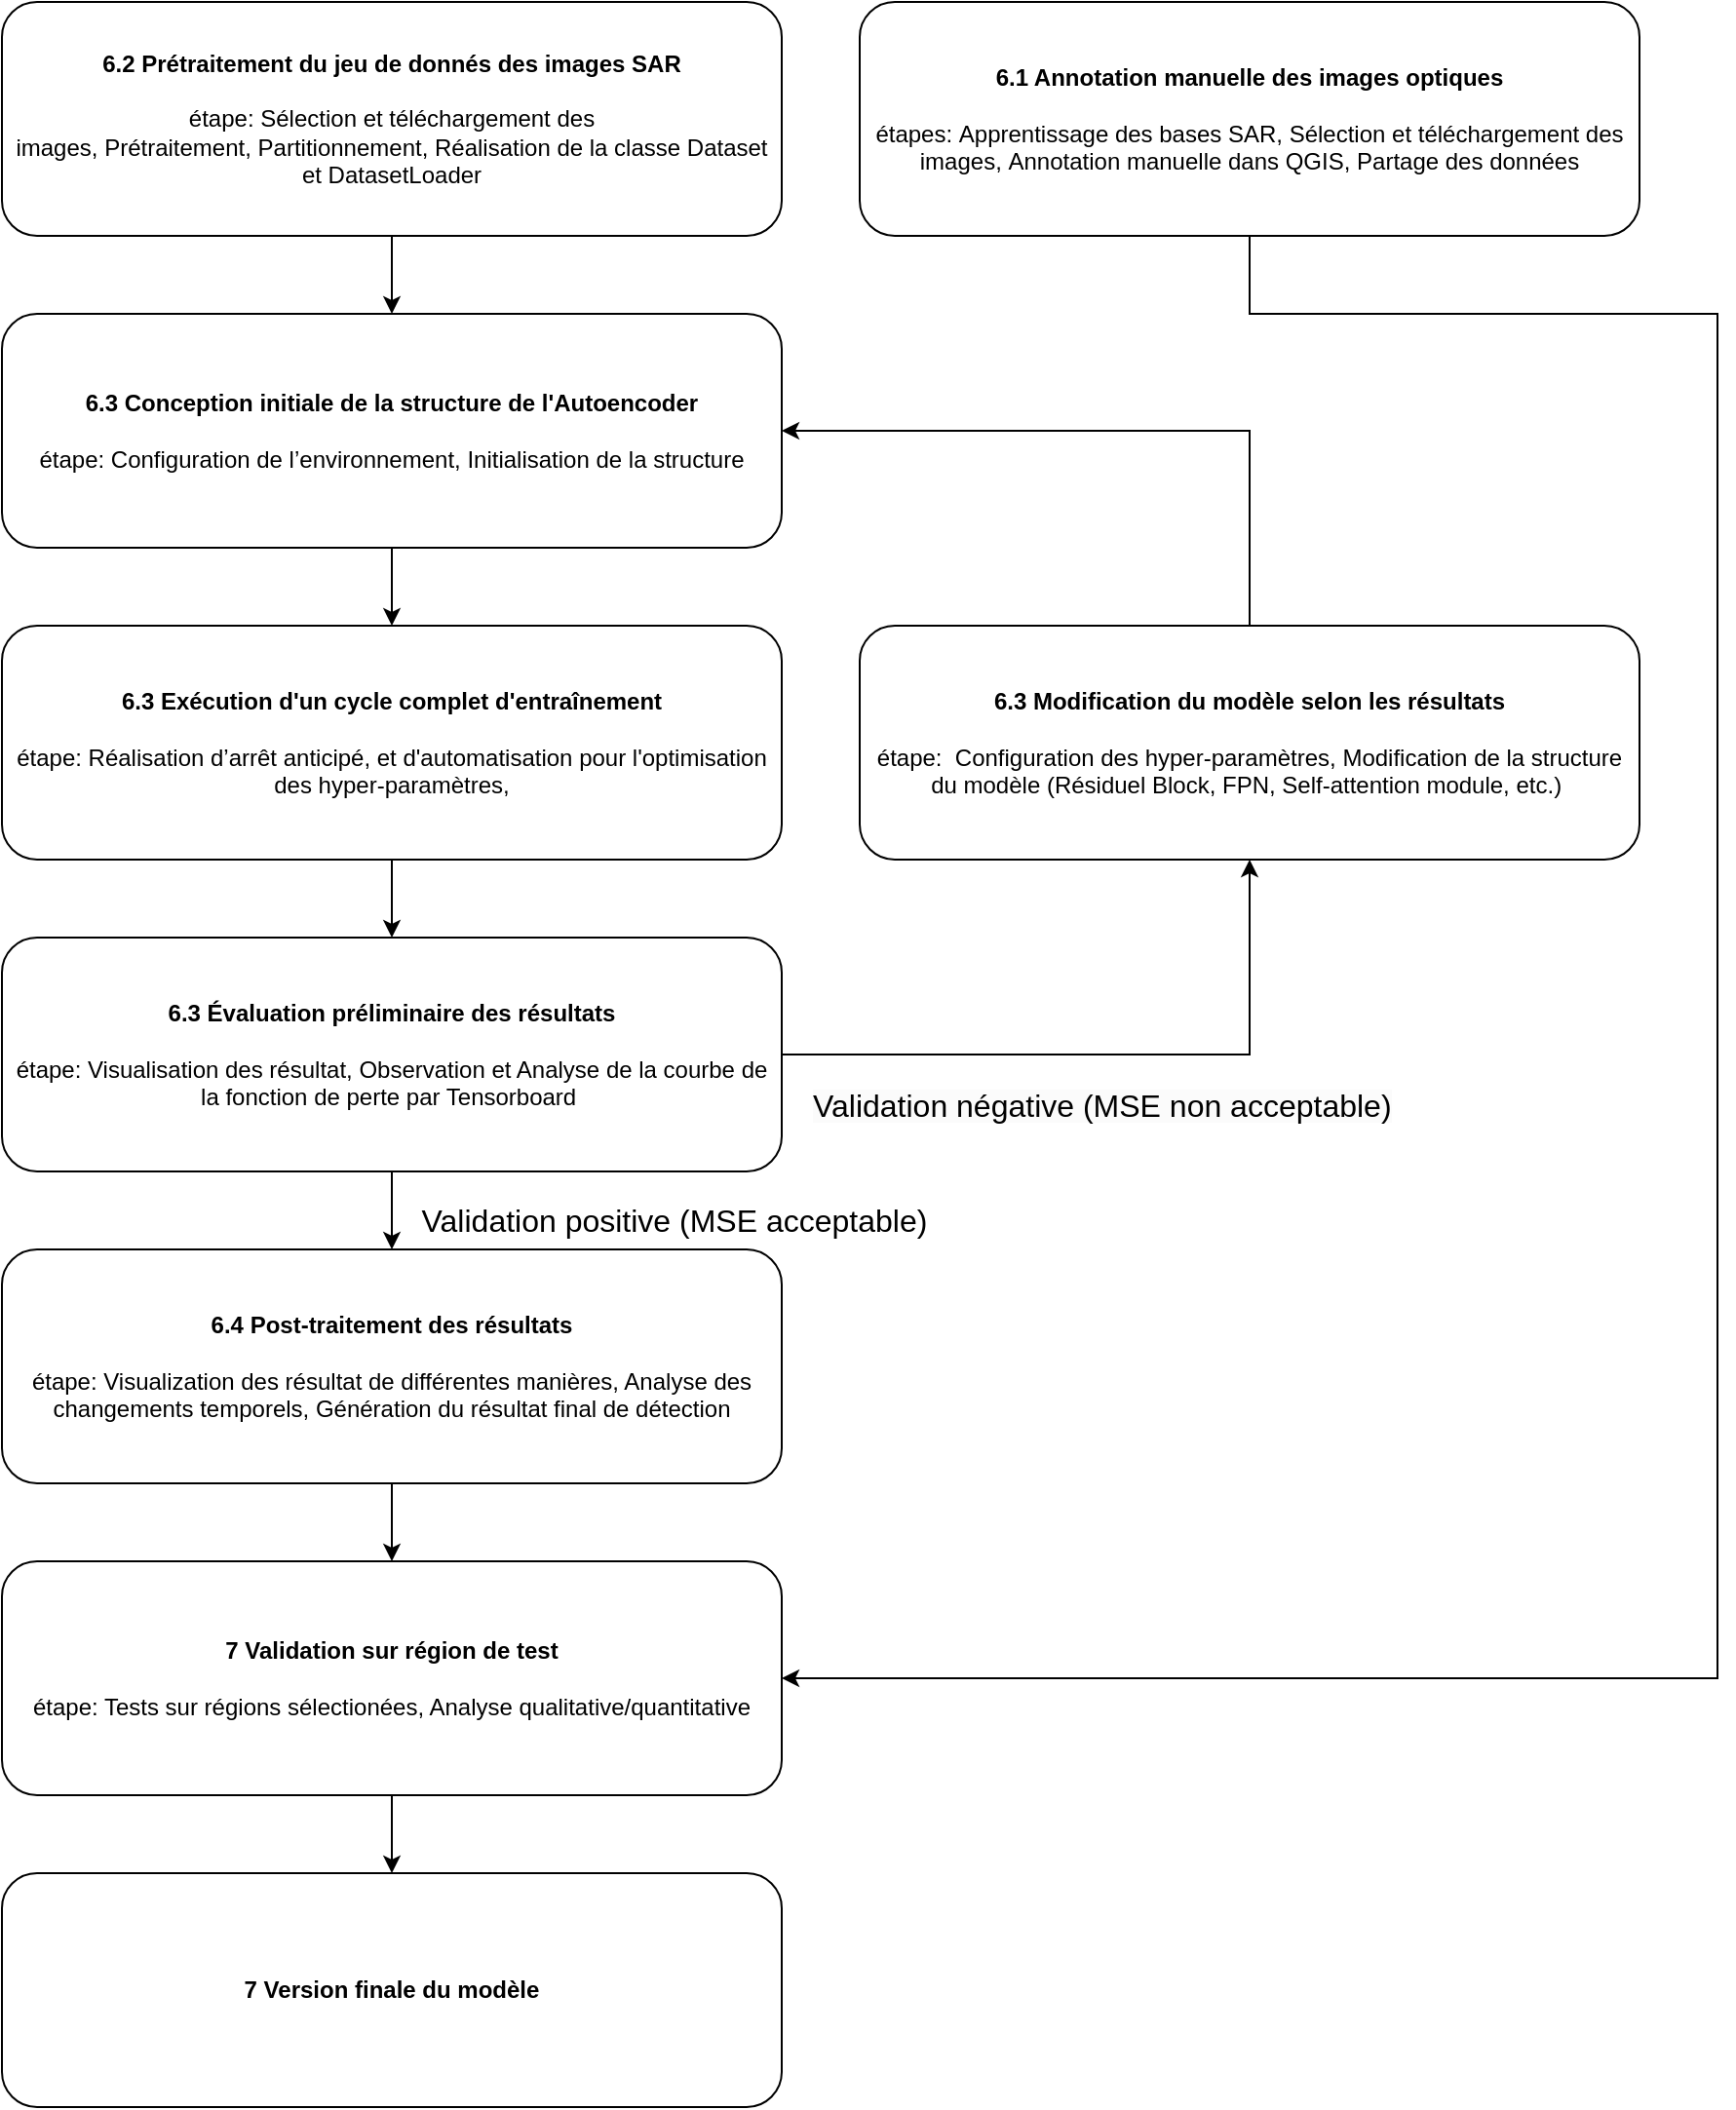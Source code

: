 <mxfile version="26.0.6">
  <diagram id="C5RBs43oDa-KdzZeNtuy" name="Page-1">
    <mxGraphModel dx="849" dy="949" grid="1" gridSize="10" guides="1" tooltips="1" connect="1" arrows="1" fold="1" page="1" pageScale="1" pageWidth="827" pageHeight="1169" math="0" shadow="0">
      <root>
        <mxCell id="WIyWlLk6GJQsqaUBKTNV-0" />
        <mxCell id="WIyWlLk6GJQsqaUBKTNV-1" parent="WIyWlLk6GJQsqaUBKTNV-0" />
        <mxCell id="c4pWjjOEcurI2IpJ5nb5-8" style="edgeStyle=orthogonalEdgeStyle;rounded=0;orthogonalLoop=1;jettySize=auto;html=1;exitX=0.5;exitY=1;exitDx=0;exitDy=0;entryX=1;entryY=0.5;entryDx=0;entryDy=0;" parent="WIyWlLk6GJQsqaUBKTNV-1" source="WIyWlLk6GJQsqaUBKTNV-3" target="MzqjUUQ03-ekEMJwUfET-15" edge="1">
          <mxGeometry relative="1" as="geometry">
            <mxPoint x="640" y="280" as="sourcePoint" />
            <mxPoint x="410" y="980" as="targetPoint" />
            <Array as="points">
              <mxPoint x="640" y="280" />
              <mxPoint x="880" y="280" />
              <mxPoint x="880" y="980" />
            </Array>
          </mxGeometry>
        </mxCell>
        <mxCell id="WIyWlLk6GJQsqaUBKTNV-3" value="&lt;b&gt;6.1 Annotation manuelle des images optiques&lt;/b&gt;&lt;div&gt;&lt;br&gt;&lt;/div&gt;&lt;div&gt;étapes:&amp;nbsp;Apprentissage des bases SAR,&amp;nbsp;Sélection et téléchargement des images,&amp;nbsp;Annotation manuelle dans QGIS,&amp;nbsp;Partage des données&lt;/div&gt;" style="rounded=1;whiteSpace=wrap;html=1;fontSize=12;glass=0;strokeWidth=1;shadow=0;" parent="WIyWlLk6GJQsqaUBKTNV-1" vertex="1">
          <mxGeometry x="440" y="120" width="400" height="120" as="geometry" />
        </mxCell>
        <mxCell id="MzqjUUQ03-ekEMJwUfET-2" value="&lt;b&gt;6.2 Prétraitement du jeu de donnés des images SAR&lt;/b&gt;&lt;div&gt;&lt;b&gt;&lt;br&gt;&lt;/b&gt;&lt;/div&gt;&lt;div&gt;étape:&amp;nbsp;&lt;span style=&quot;background-color: transparent; color: light-dark(rgb(0, 0, 0), rgb(255, 255, 255));&quot;&gt;Sélection et téléchargement des images,&amp;nbsp;&lt;/span&gt;&lt;span style=&quot;background-color: transparent; color: light-dark(rgb(0, 0, 0), rgb(255, 255, 255));&quot;&gt;Prétraitement,&amp;nbsp;&lt;/span&gt;&lt;span style=&quot;background-color: transparent; color: light-dark(rgb(0, 0, 0), rgb(255, 255, 255));&quot;&gt;Partitionnement, Réalisation de la classe Dataset et DatasetLoader&lt;/span&gt;&lt;/div&gt;" style="rounded=1;whiteSpace=wrap;html=1;fontSize=12;glass=0;strokeWidth=1;shadow=0;" parent="WIyWlLk6GJQsqaUBKTNV-1" vertex="1">
          <mxGeometry y="120" width="400" height="120" as="geometry" />
        </mxCell>
        <mxCell id="MzqjUUQ03-ekEMJwUfET-3" value="" style="endArrow=classic;html=1;rounded=0;exitX=0.5;exitY=1;exitDx=0;exitDy=0;entryX=0.5;entryY=0;entryDx=0;entryDy=0;" parent="WIyWlLk6GJQsqaUBKTNV-1" source="MzqjUUQ03-ekEMJwUfET-2" target="MzqjUUQ03-ekEMJwUfET-5" edge="1">
          <mxGeometry width="50" height="50" relative="1" as="geometry">
            <mxPoint x="140" y="250" as="sourcePoint" />
            <mxPoint x="240" y="185" as="targetPoint" />
            <Array as="points" />
          </mxGeometry>
        </mxCell>
        <mxCell id="MzqjUUQ03-ekEMJwUfET-5" value="&lt;b&gt;6.3 Conception initiale de la structure de l&#39;Autoencoder&lt;/b&gt;&lt;div&gt;&lt;b&gt;&lt;br&gt;&lt;/b&gt;&lt;/div&gt;&lt;div&gt;étape: Configuration de l’environnement, Initialisation de la structure&lt;/div&gt;" style="rounded=1;whiteSpace=wrap;html=1;fontSize=12;glass=0;strokeWidth=1;shadow=0;" parent="WIyWlLk6GJQsqaUBKTNV-1" vertex="1">
          <mxGeometry y="280" width="400" height="120" as="geometry" />
        </mxCell>
        <mxCell id="MzqjUUQ03-ekEMJwUfET-6" value="" style="endArrow=classic;html=1;rounded=0;exitX=0.5;exitY=1;exitDx=0;exitDy=0;entryX=0.5;entryY=0;entryDx=0;entryDy=0;" parent="WIyWlLk6GJQsqaUBKTNV-1" source="MzqjUUQ03-ekEMJwUfET-5" target="MzqjUUQ03-ekEMJwUfET-8" edge="1">
          <mxGeometry width="50" height="50" relative="1" as="geometry">
            <mxPoint x="175" y="420" as="sourcePoint" />
            <mxPoint x="290" y="395" as="targetPoint" />
            <Array as="points" />
          </mxGeometry>
        </mxCell>
        <mxCell id="MzqjUUQ03-ekEMJwUfET-8" value="&lt;b&gt;6.3 Exécution d&#39;un cycle complet d&#39;entraînement&lt;/b&gt;&lt;div&gt;&lt;b&gt;&lt;br&gt;&lt;/b&gt;&lt;/div&gt;&lt;div&gt;étape:&amp;nbsp;&lt;span style=&quot;background-color: transparent; color: light-dark(rgb(0, 0, 0), rgb(255, 255, 255));&quot;&gt;Réalisation d’arrêt anticipé, et d&#39;automatisation pour l&#39;optimisation des hyper-paramètres,&lt;/span&gt;&lt;/div&gt;" style="rounded=1;whiteSpace=wrap;html=1;fontSize=12;glass=0;strokeWidth=1;shadow=0;" parent="WIyWlLk6GJQsqaUBKTNV-1" vertex="1">
          <mxGeometry y="440" width="400" height="120" as="geometry" />
        </mxCell>
        <mxCell id="MzqjUUQ03-ekEMJwUfET-9" value="" style="endArrow=classic;html=1;rounded=0;exitX=0.5;exitY=1;exitDx=0;exitDy=0;entryX=0.5;entryY=0;entryDx=0;entryDy=0;" parent="WIyWlLk6GJQsqaUBKTNV-1" source="MzqjUUQ03-ekEMJwUfET-8" target="MzqjUUQ03-ekEMJwUfET-10" edge="1">
          <mxGeometry width="50" height="50" relative="1" as="geometry">
            <mxPoint x="190" y="540" as="sourcePoint" />
            <mxPoint x="290" y="475" as="targetPoint" />
            <Array as="points" />
          </mxGeometry>
        </mxCell>
        <mxCell id="MzqjUUQ03-ekEMJwUfET-18" style="edgeStyle=orthogonalEdgeStyle;rounded=0;orthogonalLoop=1;jettySize=auto;html=1;exitX=0.5;exitY=1;exitDx=0;exitDy=0;entryX=0.5;entryY=0;entryDx=0;entryDy=0;" parent="WIyWlLk6GJQsqaUBKTNV-1" source="MzqjUUQ03-ekEMJwUfET-10" target="c4pWjjOEcurI2IpJ5nb5-2" edge="1">
          <mxGeometry relative="1" as="geometry" />
        </mxCell>
        <mxCell id="MzqjUUQ03-ekEMJwUfET-10" value="&lt;b&gt;6.3 Évaluation préliminaire des résultats&lt;/b&gt;&lt;div&gt;&lt;b&gt;&lt;br&gt;&lt;/b&gt;&lt;/div&gt;&lt;div&gt;étape: Visualisation des résultat, Observation et Analyse de la courbe de la fonction de perte par Tensorboard&amp;nbsp;&lt;/div&gt;" style="rounded=1;whiteSpace=wrap;html=1;fontSize=12;glass=0;strokeWidth=1;shadow=0;" parent="WIyWlLk6GJQsqaUBKTNV-1" vertex="1">
          <mxGeometry y="600" width="400" height="120" as="geometry" />
        </mxCell>
        <mxCell id="MzqjUUQ03-ekEMJwUfET-11" value="" style="endArrow=classic;html=1;rounded=0;exitX=1;exitY=0.5;exitDx=0;exitDy=0;entryX=0.5;entryY=1;entryDx=0;entryDy=0;" parent="WIyWlLk6GJQsqaUBKTNV-1" source="MzqjUUQ03-ekEMJwUfET-10" target="MzqjUUQ03-ekEMJwUfET-12" edge="1">
          <mxGeometry width="50" height="50" relative="1" as="geometry">
            <mxPoint x="190" y="620" as="sourcePoint" />
            <mxPoint x="290" y="555" as="targetPoint" />
            <Array as="points">
              <mxPoint x="640" y="660" />
            </Array>
          </mxGeometry>
        </mxCell>
        <mxCell id="c4pWjjOEcurI2IpJ5nb5-10" style="edgeStyle=orthogonalEdgeStyle;rounded=0;orthogonalLoop=1;jettySize=auto;html=1;exitX=0.5;exitY=0;exitDx=0;exitDy=0;entryX=1;entryY=0.5;entryDx=0;entryDy=0;" parent="WIyWlLk6GJQsqaUBKTNV-1" source="MzqjUUQ03-ekEMJwUfET-12" target="MzqjUUQ03-ekEMJwUfET-5" edge="1">
          <mxGeometry relative="1" as="geometry" />
        </mxCell>
        <mxCell id="MzqjUUQ03-ekEMJwUfET-12" value="&lt;b&gt;6.3 Modification du modèle selon les résultats&lt;/b&gt;&lt;div&gt;&lt;b&gt;&lt;br&gt;&lt;/b&gt;&lt;/div&gt;&lt;div&gt;étape:&amp;nbsp;&amp;nbsp;&lt;span style=&quot;background-color: transparent; color: light-dark(rgb(0, 0, 0), rgb(255, 255, 255));&quot;&gt;Configuration des hyper-paramètres,&amp;nbsp;&lt;/span&gt;&lt;span style=&quot;background-color: transparent; color: light-dark(rgb(0, 0, 0), rgb(255, 255, 255));&quot;&gt;Modification de la structure du modèle (Résiduel Block, FPN, Self-attention module, etc.)&amp;nbsp;&lt;/span&gt;&lt;/div&gt;" style="rounded=1;whiteSpace=wrap;html=1;fontSize=12;glass=0;strokeWidth=1;shadow=0;" parent="WIyWlLk6GJQsqaUBKTNV-1" vertex="1">
          <mxGeometry x="440" y="440" width="400" height="120" as="geometry" />
        </mxCell>
        <mxCell id="MzqjUUQ03-ekEMJwUfET-21" style="edgeStyle=orthogonalEdgeStyle;rounded=0;orthogonalLoop=1;jettySize=auto;html=1;exitX=0.5;exitY=1;exitDx=0;exitDy=0;entryX=0.5;entryY=0;entryDx=0;entryDy=0;" parent="WIyWlLk6GJQsqaUBKTNV-1" source="MzqjUUQ03-ekEMJwUfET-15" target="MzqjUUQ03-ekEMJwUfET-19" edge="1">
          <mxGeometry relative="1" as="geometry" />
        </mxCell>
        <mxCell id="MzqjUUQ03-ekEMJwUfET-15" value="&lt;span style=&quot;text-align: left;&quot;&gt;&lt;b&gt;7 Validation sur région de test&lt;/b&gt;&lt;/span&gt;&lt;div&gt;&lt;span style=&quot;text-align: left;&quot;&gt;&lt;b&gt;&lt;br&gt;&lt;/b&gt;&lt;/span&gt;&lt;/div&gt;&lt;div style=&quot;&quot;&gt;étape: Tests sur régions sélectionées, Analyse&amp;nbsp;qualitative/quantitative&lt;/div&gt;" style="rounded=1;whiteSpace=wrap;html=1;fontSize=12;glass=0;strokeWidth=1;shadow=0;" parent="WIyWlLk6GJQsqaUBKTNV-1" vertex="1">
          <mxGeometry y="920" width="400" height="120" as="geometry" />
        </mxCell>
        <mxCell id="MzqjUUQ03-ekEMJwUfET-19" value="&lt;span style=&quot;text-align: left;&quot;&gt;&lt;b&gt;7 Version finale du modèle&lt;/b&gt;&lt;/span&gt;" style="rounded=1;whiteSpace=wrap;html=1;fontSize=12;glass=0;strokeWidth=1;shadow=0;" parent="WIyWlLk6GJQsqaUBKTNV-1" vertex="1">
          <mxGeometry y="1080" width="400" height="120" as="geometry" />
        </mxCell>
        <mxCell id="Wz2Sv3Q2imp9iYNjNtWV-3" value="Validation positive (MSE acceptable)" style="text;html=1;align=center;verticalAlign=middle;whiteSpace=wrap;rounded=0;fontSize=16;" parent="WIyWlLk6GJQsqaUBKTNV-1" vertex="1">
          <mxGeometry x="210" y="740" width="270" height="10" as="geometry" />
        </mxCell>
        <mxCell id="Wz2Sv3Q2imp9iYNjNtWV-4" value="&lt;span style=&quot;color: rgb(0, 0, 0); font-family: Helvetica; font-size: 16px; font-style: normal; font-variant-ligatures: normal; font-variant-caps: normal; font-weight: 400; letter-spacing: normal; orphans: 2; text-align: center; text-indent: 0px; text-transform: none; widows: 2; word-spacing: 0px; -webkit-text-stroke-width: 0px; white-space: normal; background-color: rgb(251, 251, 251); text-decoration-thickness: initial; text-decoration-style: initial; text-decoration-color: initial; float: none; display: inline !important;&quot;&gt;Validation négative (MSE non acceptable)&lt;/span&gt;" style="text;whiteSpace=wrap;html=1;" parent="WIyWlLk6GJQsqaUBKTNV-1" vertex="1">
          <mxGeometry x="414" y="670" width="316" height="20" as="geometry" />
        </mxCell>
        <mxCell id="c4pWjjOEcurI2IpJ5nb5-9" style="edgeStyle=orthogonalEdgeStyle;rounded=0;orthogonalLoop=1;jettySize=auto;html=1;exitX=0.5;exitY=1;exitDx=0;exitDy=0;entryX=0.5;entryY=0;entryDx=0;entryDy=0;" parent="WIyWlLk6GJQsqaUBKTNV-1" source="c4pWjjOEcurI2IpJ5nb5-2" target="MzqjUUQ03-ekEMJwUfET-15" edge="1">
          <mxGeometry relative="1" as="geometry" />
        </mxCell>
        <mxCell id="c4pWjjOEcurI2IpJ5nb5-2" value="&lt;b&gt;6.4 Post-traitement des résultats&lt;/b&gt;&lt;div&gt;&lt;b&gt;&lt;br&gt;&lt;/b&gt;&lt;/div&gt;&lt;div&gt;étape: Visualization des résultat de différentes manières, Analyse des changements temporels, Génération du résultat final de détection&lt;/div&gt;" style="rounded=1;whiteSpace=wrap;html=1;fontSize=12;glass=0;strokeWidth=1;shadow=0;" parent="WIyWlLk6GJQsqaUBKTNV-1" vertex="1">
          <mxGeometry y="760" width="400" height="120" as="geometry" />
        </mxCell>
      </root>
    </mxGraphModel>
  </diagram>
</mxfile>

